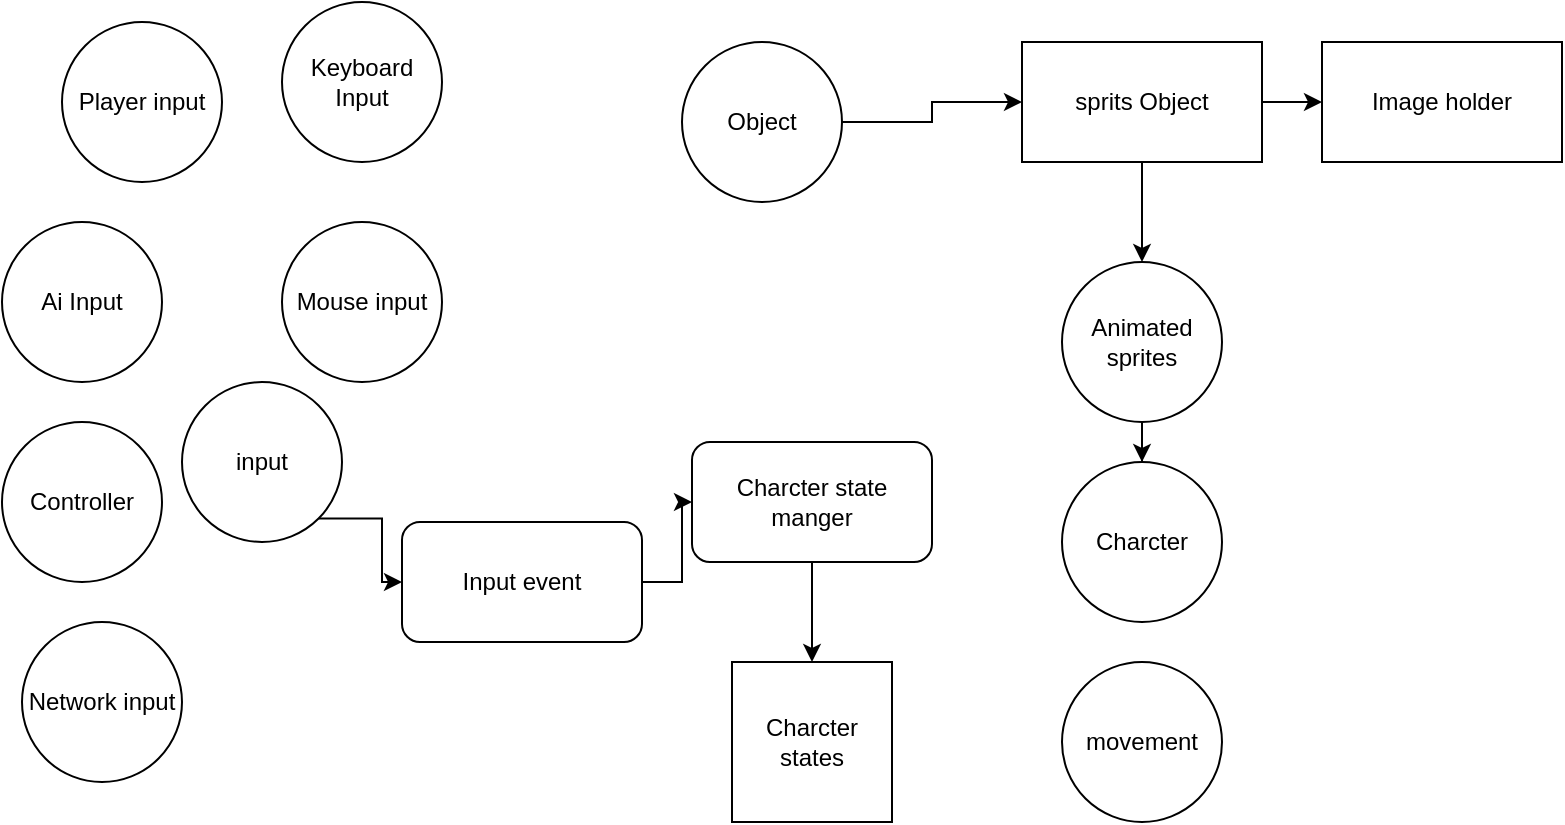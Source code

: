 <mxfile version="17.2.4" type="github"><diagram id="HuE8xypayj9vg6tZvEOo" name="Page-1"><mxGraphModel dx="981" dy="548" grid="1" gridSize="10" guides="1" tooltips="1" connect="1" arrows="1" fold="1" page="1" pageScale="1" pageWidth="850" pageHeight="1100" math="0" shadow="0"><root><mxCell id="0"/><mxCell id="1" parent="0"/><mxCell id="Zrxtp6g5SpJeY6oYNNl--1" value="Charcter" style="ellipse;whiteSpace=wrap;html=1;aspect=fixed;" parent="1" vertex="1"><mxGeometry x="550" y="240" width="80" height="80" as="geometry"/></mxCell><mxCell id="Zrxtp6g5SpJeY6oYNNl--5" style="edgeStyle=orthogonalEdgeStyle;rounded=0;orthogonalLoop=1;jettySize=auto;html=1;exitX=1;exitY=0.5;exitDx=0;exitDy=0;entryX=0;entryY=0.5;entryDx=0;entryDy=0;" parent="1" source="Zrxtp6g5SpJeY6oYNNl--2" target="Zrxtp6g5SpJeY6oYNNl--3" edge="1"><mxGeometry relative="1" as="geometry"/></mxCell><mxCell id="Zrxtp6g5SpJeY6oYNNl--2" value="Object" style="ellipse;whiteSpace=wrap;html=1;aspect=fixed;" parent="1" vertex="1"><mxGeometry x="360" y="30" width="80" height="80" as="geometry"/></mxCell><mxCell id="Zrxtp6g5SpJeY6oYNNl--7" style="edgeStyle=orthogonalEdgeStyle;rounded=0;orthogonalLoop=1;jettySize=auto;html=1;exitX=1;exitY=0.5;exitDx=0;exitDy=0;entryX=0;entryY=0.5;entryDx=0;entryDy=0;" parent="1" source="Zrxtp6g5SpJeY6oYNNl--3" target="Zrxtp6g5SpJeY6oYNNl--6" edge="1"><mxGeometry relative="1" as="geometry"/></mxCell><mxCell id="Zrxtp6g5SpJeY6oYNNl--9" style="edgeStyle=orthogonalEdgeStyle;rounded=0;orthogonalLoop=1;jettySize=auto;html=1;exitX=0.5;exitY=1;exitDx=0;exitDy=0;" parent="1" source="Zrxtp6g5SpJeY6oYNNl--3" target="Zrxtp6g5SpJeY6oYNNl--8" edge="1"><mxGeometry relative="1" as="geometry"/></mxCell><mxCell id="Zrxtp6g5SpJeY6oYNNl--3" value="sprits Object" style="rounded=0;whiteSpace=wrap;html=1;" parent="1" vertex="1"><mxGeometry x="530" y="30" width="120" height="60" as="geometry"/></mxCell><mxCell id="Zrxtp6g5SpJeY6oYNNl--6" value="Image holder" style="rounded=0;whiteSpace=wrap;html=1;" parent="1" vertex="1"><mxGeometry x="680" y="30" width="120" height="60" as="geometry"/></mxCell><mxCell id="Zrxtp6g5SpJeY6oYNNl--10" style="edgeStyle=orthogonalEdgeStyle;rounded=0;orthogonalLoop=1;jettySize=auto;html=1;exitX=0.5;exitY=1;exitDx=0;exitDy=0;" parent="1" source="Zrxtp6g5SpJeY6oYNNl--8" target="Zrxtp6g5SpJeY6oYNNl--1" edge="1"><mxGeometry relative="1" as="geometry"/></mxCell><mxCell id="Zrxtp6g5SpJeY6oYNNl--8" value="Animated sprites" style="ellipse;whiteSpace=wrap;html=1;aspect=fixed;" parent="1" vertex="1"><mxGeometry x="550" y="140" width="80" height="80" as="geometry"/></mxCell><mxCell id="Zrxtp6g5SpJeY6oYNNl--20" style="edgeStyle=orthogonalEdgeStyle;rounded=0;orthogonalLoop=1;jettySize=auto;html=1;exitX=1;exitY=1;exitDx=0;exitDy=0;" parent="1" source="Zrxtp6g5SpJeY6oYNNl--11" target="Zrxtp6g5SpJeY6oYNNl--19" edge="1"><mxGeometry relative="1" as="geometry"/></mxCell><mxCell id="Zrxtp6g5SpJeY6oYNNl--11" value="input" style="ellipse;whiteSpace=wrap;html=1;aspect=fixed;" parent="1" vertex="1"><mxGeometry x="110" y="200" width="80" height="80" as="geometry"/></mxCell><mxCell id="Zrxtp6g5SpJeY6oYNNl--12" value="movement" style="ellipse;whiteSpace=wrap;html=1;aspect=fixed;" parent="1" vertex="1"><mxGeometry x="550" y="340" width="80" height="80" as="geometry"/></mxCell><mxCell id="Zrxtp6g5SpJeY6oYNNl--13" value="Player input" style="ellipse;whiteSpace=wrap;html=1;aspect=fixed;" parent="1" vertex="1"><mxGeometry x="50" y="20" width="80" height="80" as="geometry"/></mxCell><mxCell id="Zrxtp6g5SpJeY6oYNNl--14" value="Ai Input" style="ellipse;whiteSpace=wrap;html=1;aspect=fixed;" parent="1" vertex="1"><mxGeometry x="20" y="120" width="80" height="80" as="geometry"/></mxCell><mxCell id="Zrxtp6g5SpJeY6oYNNl--15" value="Keyboard Input" style="ellipse;whiteSpace=wrap;html=1;aspect=fixed;" parent="1" vertex="1"><mxGeometry x="160" y="10" width="80" height="80" as="geometry"/></mxCell><mxCell id="Zrxtp6g5SpJeY6oYNNl--16" value="Mouse input" style="ellipse;whiteSpace=wrap;html=1;aspect=fixed;" parent="1" vertex="1"><mxGeometry x="160" y="120" width="80" height="80" as="geometry"/></mxCell><mxCell id="Zrxtp6g5SpJeY6oYNNl--17" value="Controller" style="ellipse;whiteSpace=wrap;html=1;aspect=fixed;" parent="1" vertex="1"><mxGeometry x="20" y="220" width="80" height="80" as="geometry"/></mxCell><mxCell id="Zrxtp6g5SpJeY6oYNNl--18" value="Network input" style="ellipse;whiteSpace=wrap;html=1;aspect=fixed;" parent="1" vertex="1"><mxGeometry x="30" y="320" width="80" height="80" as="geometry"/></mxCell><mxCell id="Zrxtp6g5SpJeY6oYNNl--23" style="edgeStyle=orthogonalEdgeStyle;rounded=0;orthogonalLoop=1;jettySize=auto;html=1;exitX=1;exitY=0.5;exitDx=0;exitDy=0;entryX=0;entryY=0.5;entryDx=0;entryDy=0;" parent="1" source="Zrxtp6g5SpJeY6oYNNl--19" target="Zrxtp6g5SpJeY6oYNNl--22" edge="1"><mxGeometry relative="1" as="geometry"/></mxCell><mxCell id="Zrxtp6g5SpJeY6oYNNl--19" value="Input event" style="rounded=1;whiteSpace=wrap;html=1;" parent="1" vertex="1"><mxGeometry x="220" y="270" width="120" height="60" as="geometry"/></mxCell><mxCell id="Zrxtp6g5SpJeY6oYNNl--21" value="Charcter states" style="whiteSpace=wrap;html=1;aspect=fixed;" parent="1" vertex="1"><mxGeometry x="385" y="340" width="80" height="80" as="geometry"/></mxCell><mxCell id="Zrxtp6g5SpJeY6oYNNl--24" style="edgeStyle=orthogonalEdgeStyle;rounded=0;orthogonalLoop=1;jettySize=auto;html=1;exitX=0.5;exitY=1;exitDx=0;exitDy=0;" parent="1" source="Zrxtp6g5SpJeY6oYNNl--22" target="Zrxtp6g5SpJeY6oYNNl--21" edge="1"><mxGeometry relative="1" as="geometry"/></mxCell><mxCell id="Zrxtp6g5SpJeY6oYNNl--22" value="Charcter state manger" style="rounded=1;whiteSpace=wrap;html=1;" parent="1" vertex="1"><mxGeometry x="365" y="230" width="120" height="60" as="geometry"/></mxCell></root></mxGraphModel></diagram></mxfile>